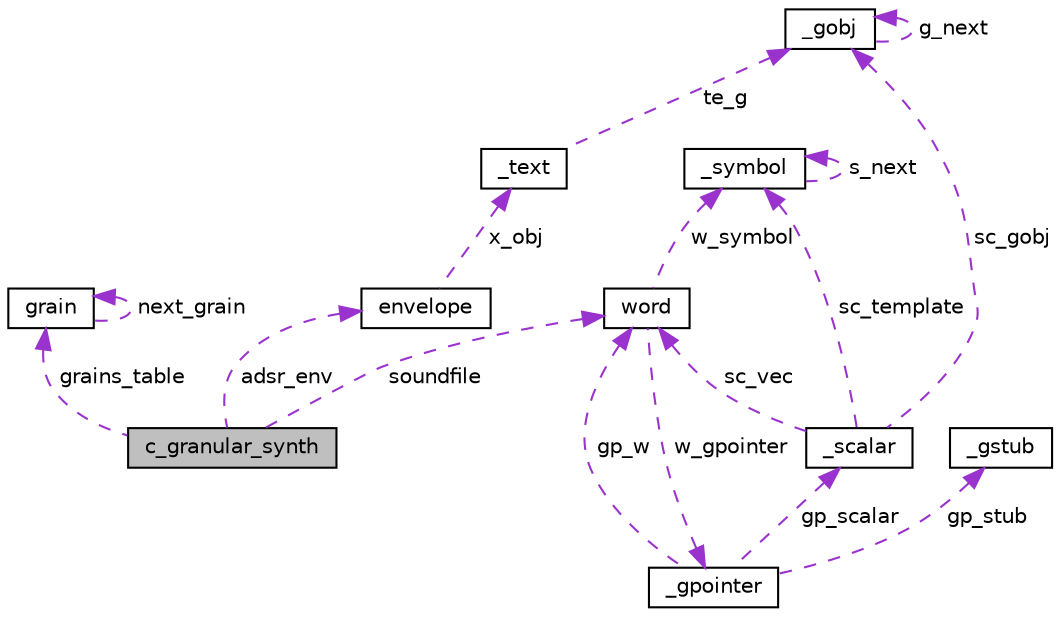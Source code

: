 digraph "c_granular_synth"
{
 // LATEX_PDF_SIZE
  edge [fontname="Helvetica",fontsize="10",labelfontname="Helvetica",labelfontsize="10"];
  node [fontname="Helvetica",fontsize="10",shape=record];
  Node1 [label="c_granular_synth",height=0.2,width=0.4,color="black", fillcolor="grey75", style="filled", fontcolor="black",tooltip="The Purde Data struct of the c_granular_synth~ object."];
  Node2 -> Node1 [dir="back",color="darkorchid3",fontsize="10",style="dashed",label=" grains_table" ,fontname="Helvetica"];
  Node2 [label="grain",height=0.2,width=0.4,color="black", fillcolor="white", style="filled",URL="$structgrain.html",tooltip=" "];
  Node2 -> Node2 [dir="back",color="darkorchid3",fontsize="10",style="dashed",label=" next_grain" ,fontname="Helvetica"];
  Node3 -> Node1 [dir="back",color="darkorchid3",fontsize="10",style="dashed",label=" soundfile" ,fontname="Helvetica"];
  Node3 [label="word",height=0.2,width=0.4,color="black", fillcolor="white", style="filled",URL="$unionword.html",tooltip=" "];
  Node4 -> Node3 [dir="back",color="darkorchid3",fontsize="10",style="dashed",label=" w_symbol" ,fontname="Helvetica"];
  Node4 [label="_symbol",height=0.2,width=0.4,color="black", fillcolor="white", style="filled",URL="$struct__symbol.html",tooltip=" "];
  Node4 -> Node4 [dir="back",color="darkorchid3",fontsize="10",style="dashed",label=" s_next" ,fontname="Helvetica"];
  Node5 -> Node3 [dir="back",color="darkorchid3",fontsize="10",style="dashed",label=" w_gpointer" ,fontname="Helvetica"];
  Node5 [label="_gpointer",height=0.2,width=0.4,color="black", fillcolor="white", style="filled",URL="$struct__gpointer.html",tooltip=" "];
  Node6 -> Node5 [dir="back",color="darkorchid3",fontsize="10",style="dashed",label=" gp_scalar" ,fontname="Helvetica"];
  Node6 [label="_scalar",height=0.2,width=0.4,color="black", fillcolor="white", style="filled",URL="$struct__scalar.html",tooltip=" "];
  Node7 -> Node6 [dir="back",color="darkorchid3",fontsize="10",style="dashed",label=" sc_gobj" ,fontname="Helvetica"];
  Node7 [label="_gobj",height=0.2,width=0.4,color="black", fillcolor="white", style="filled",URL="$struct__gobj.html",tooltip=" "];
  Node7 -> Node7 [dir="back",color="darkorchid3",fontsize="10",style="dashed",label=" g_next" ,fontname="Helvetica"];
  Node4 -> Node6 [dir="back",color="darkorchid3",fontsize="10",style="dashed",label=" sc_template" ,fontname="Helvetica"];
  Node3 -> Node6 [dir="back",color="darkorchid3",fontsize="10",style="dashed",label=" sc_vec" ,fontname="Helvetica"];
  Node8 -> Node5 [dir="back",color="darkorchid3",fontsize="10",style="dashed",label=" gp_stub" ,fontname="Helvetica"];
  Node8 [label="_gstub",height=0.2,width=0.4,color="black", fillcolor="white", style="filled",URL="$struct__gstub.html",tooltip=" "];
  Node3 -> Node5 [dir="back",color="darkorchid3",fontsize="10",style="dashed",label=" gp_w" ,fontname="Helvetica"];
  Node9 -> Node1 [dir="back",color="darkorchid3",fontsize="10",style="dashed",label=" adsr_env" ,fontname="Helvetica"];
  Node9 [label="envelope",height=0.2,width=0.4,color="black", fillcolor="white", style="filled",URL="$structenvelope.html",tooltip=" "];
  Node10 -> Node9 [dir="back",color="darkorchid3",fontsize="10",style="dashed",label=" x_obj" ,fontname="Helvetica"];
  Node10 [label="_text",height=0.2,width=0.4,color="black", fillcolor="white", style="filled",URL="$struct__text.html",tooltip=" "];
  Node7 -> Node10 [dir="back",color="darkorchid3",fontsize="10",style="dashed",label=" te_g" ,fontname="Helvetica"];
}

